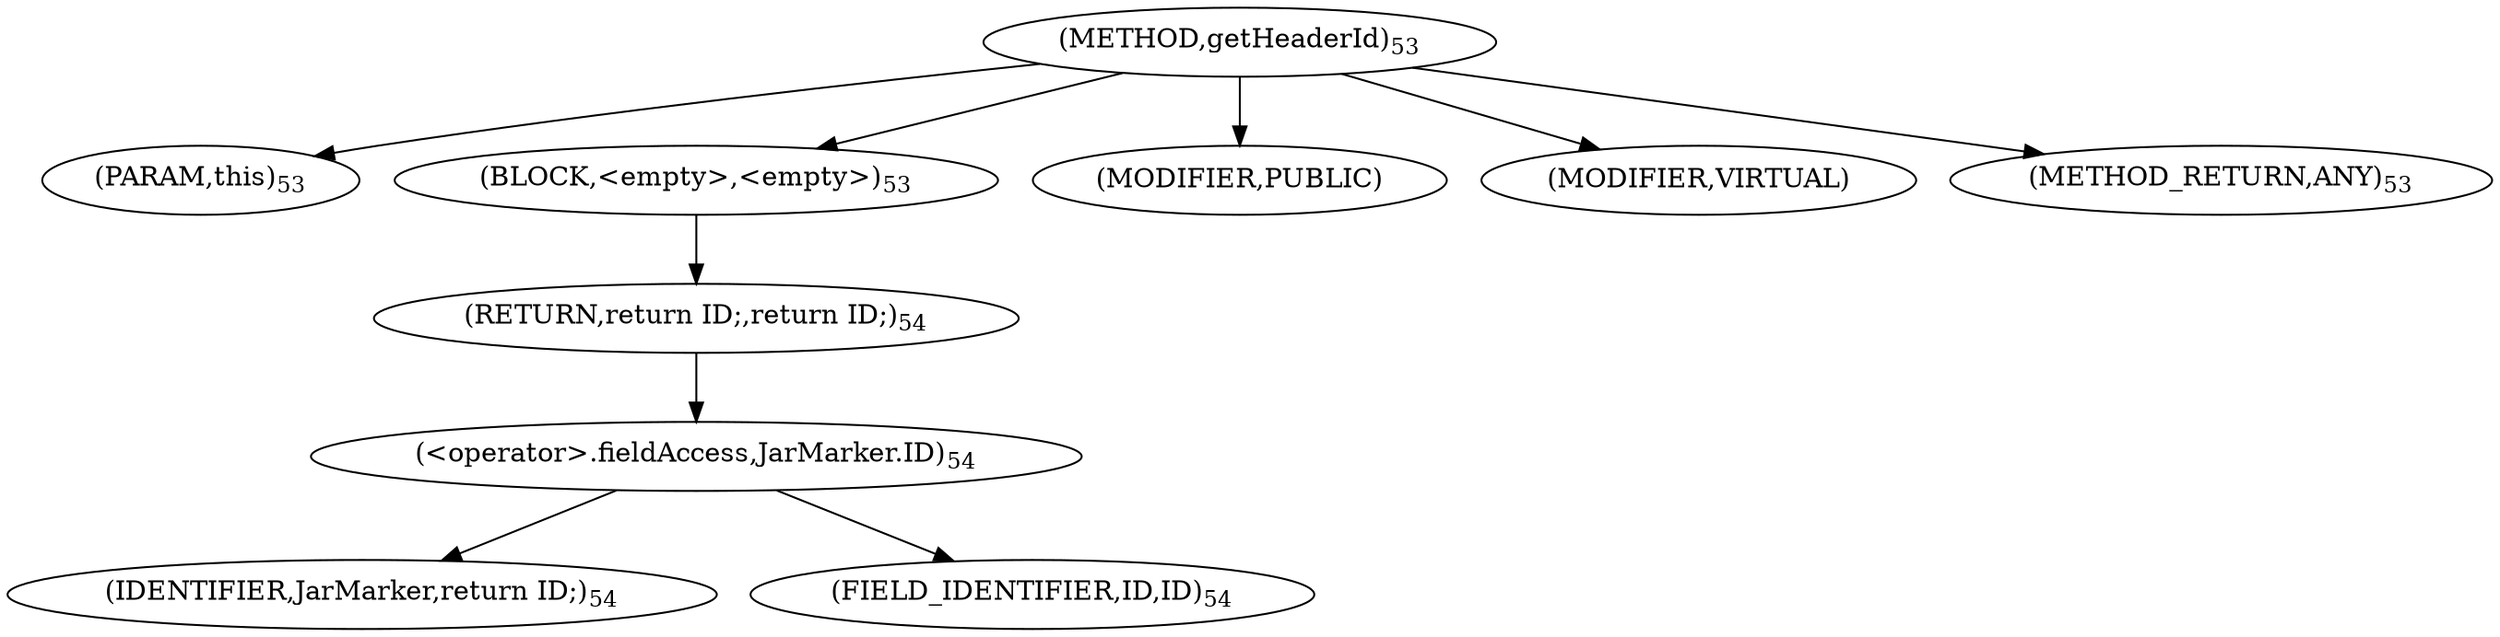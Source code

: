 digraph "getHeaderId" {  
"53" [label = <(METHOD,getHeaderId)<SUB>53</SUB>> ]
"54" [label = <(PARAM,this)<SUB>53</SUB>> ]
"55" [label = <(BLOCK,&lt;empty&gt;,&lt;empty&gt;)<SUB>53</SUB>> ]
"56" [label = <(RETURN,return ID;,return ID;)<SUB>54</SUB>> ]
"57" [label = <(&lt;operator&gt;.fieldAccess,JarMarker.ID)<SUB>54</SUB>> ]
"58" [label = <(IDENTIFIER,JarMarker,return ID;)<SUB>54</SUB>> ]
"59" [label = <(FIELD_IDENTIFIER,ID,ID)<SUB>54</SUB>> ]
"60" [label = <(MODIFIER,PUBLIC)> ]
"61" [label = <(MODIFIER,VIRTUAL)> ]
"62" [label = <(METHOD_RETURN,ANY)<SUB>53</SUB>> ]
  "53" -> "54" 
  "53" -> "55" 
  "53" -> "60" 
  "53" -> "61" 
  "53" -> "62" 
  "55" -> "56" 
  "56" -> "57" 
  "57" -> "58" 
  "57" -> "59" 
}
